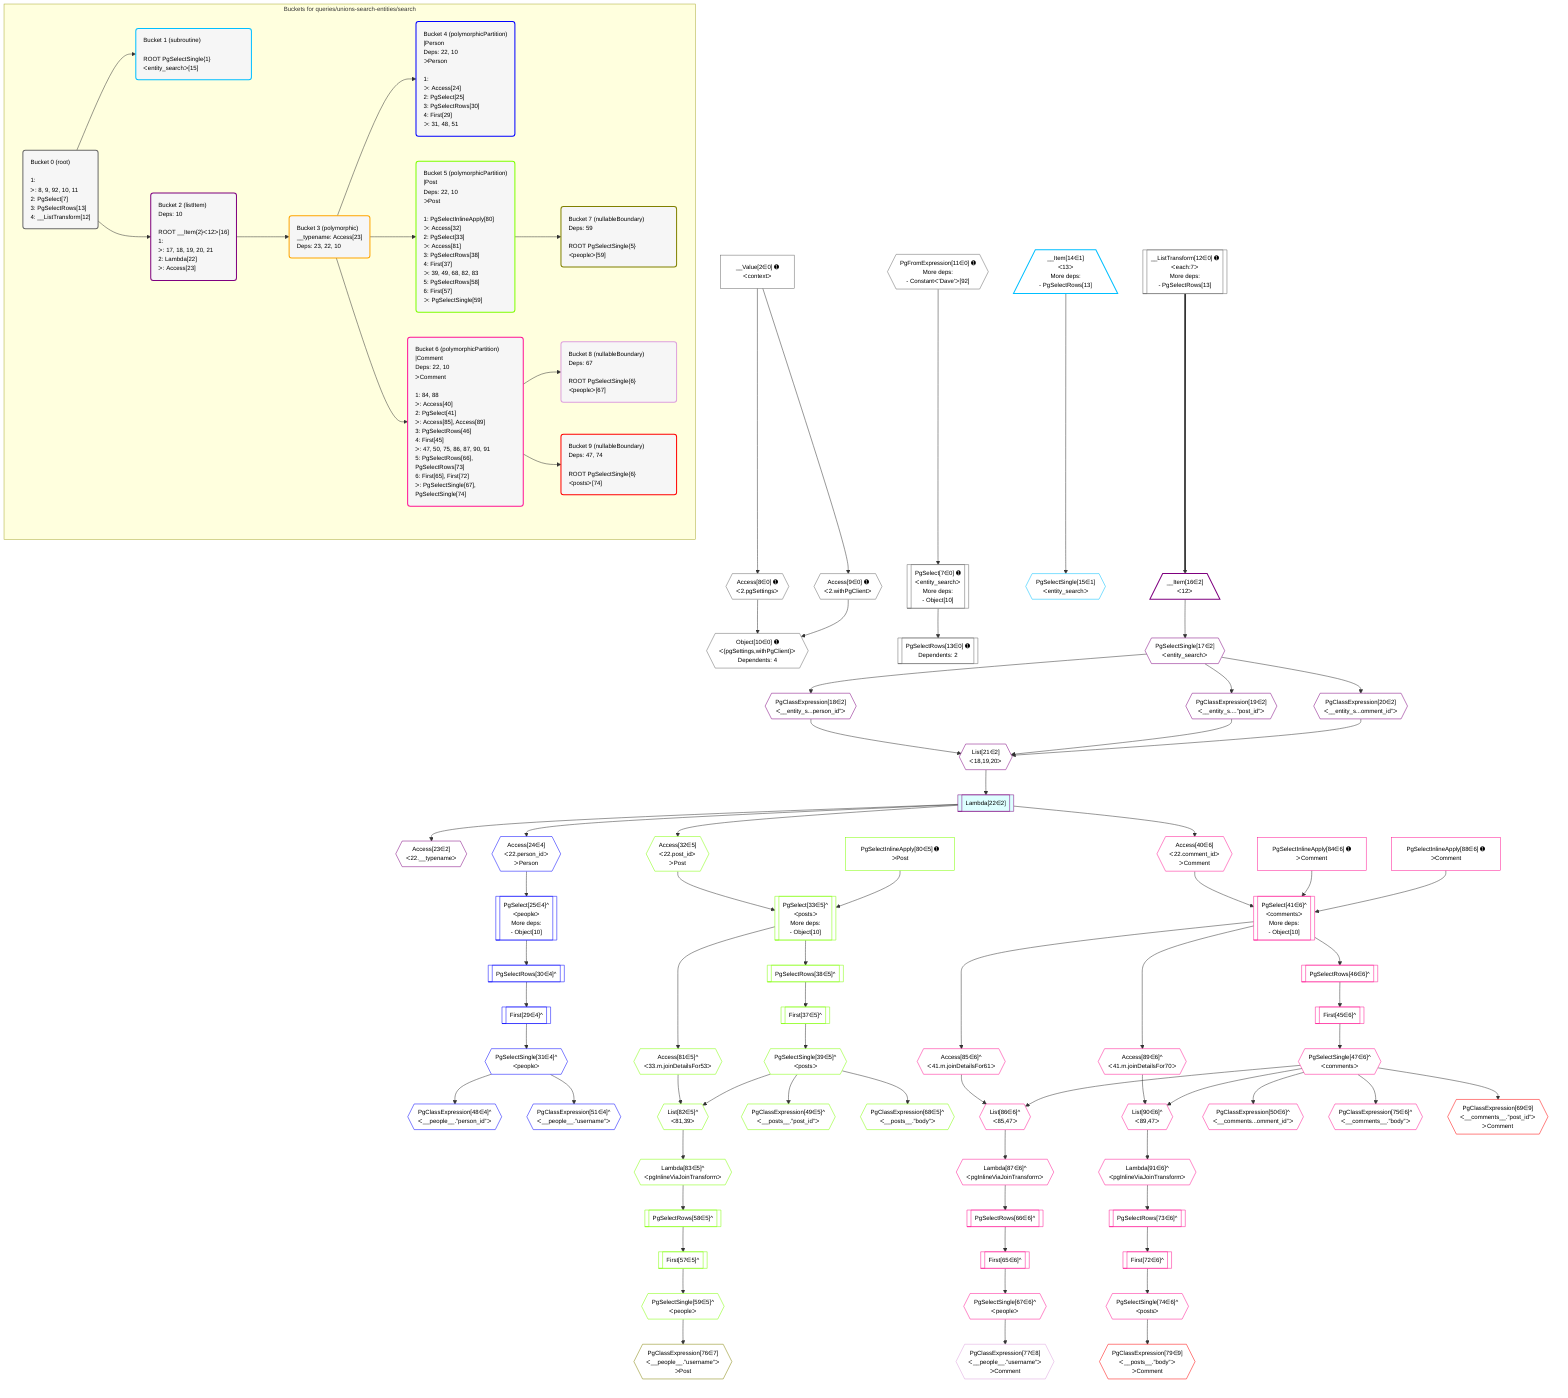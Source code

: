 %%{init: {'themeVariables': { 'fontSize': '12px'}}}%%
graph TD
    classDef path fill:#eee,stroke:#000,color:#000
    classDef plan fill:#fff,stroke-width:1px,color:#000
    classDef itemplan fill:#fff,stroke-width:2px,color:#000
    classDef unbatchedplan fill:#dff,stroke-width:1px,color:#000
    classDef sideeffectplan fill:#fcc,stroke-width:2px,color:#000
    classDef bucket fill:#f6f6f6,color:#000,stroke-width:2px,text-align:left

    subgraph "Buckets for queries/unions-search-entities/search"
    Bucket0("Bucket 0 (root)<br /><br />1: <br />ᐳ: 8, 9, 92, 10, 11<br />2: PgSelect[7]<br />3: PgSelectRows[13]<br />4: __ListTransform[12]"):::bucket
    Bucket1("Bucket 1 (subroutine)<br /><br />ROOT PgSelectSingle{1}ᐸentity_searchᐳ[15]"):::bucket
    Bucket2("Bucket 2 (listItem)<br />Deps: 10<br /><br />ROOT __Item{2}ᐸ12ᐳ[16]<br />1: <br />ᐳ: 17, 18, 19, 20, 21<br />2: Lambda[22]<br />ᐳ: Access[23]"):::bucket
    Bucket3("Bucket 3 (polymorphic)<br />__typename: Access[23]<br />Deps: 23, 22, 10"):::bucket
    Bucket4("Bucket 4 (polymorphicPartition)<br />|Person<br />Deps: 22, 10<br />ᐳPerson<br /><br />1: <br />ᐳ: Access[24]<br />2: PgSelect[25]<br />3: PgSelectRows[30]<br />4: First[29]<br />ᐳ: 31, 48, 51"):::bucket
    Bucket5("Bucket 5 (polymorphicPartition)<br />|Post<br />Deps: 22, 10<br />ᐳPost<br /><br />1: PgSelectInlineApply[80]<br />ᐳ: Access[32]<br />2: PgSelect[33]<br />ᐳ: Access[81]<br />3: PgSelectRows[38]<br />4: First[37]<br />ᐳ: 39, 49, 68, 82, 83<br />5: PgSelectRows[58]<br />6: First[57]<br />ᐳ: PgSelectSingle[59]"):::bucket
    Bucket6("Bucket 6 (polymorphicPartition)<br />|Comment<br />Deps: 22, 10<br />ᐳComment<br /><br />1: 84, 88<br />ᐳ: Access[40]<br />2: PgSelect[41]<br />ᐳ: Access[85], Access[89]<br />3: PgSelectRows[46]<br />4: First[45]<br />ᐳ: 47, 50, 75, 86, 87, 90, 91<br />5: PgSelectRows[66], PgSelectRows[73]<br />6: First[65], First[72]<br />ᐳ: PgSelectSingle[67], PgSelectSingle[74]"):::bucket
    Bucket7("Bucket 7 (nullableBoundary)<br />Deps: 59<br /><br />ROOT PgSelectSingle{5}ᐸpeopleᐳ[59]"):::bucket
    Bucket8("Bucket 8 (nullableBoundary)<br />Deps: 67<br /><br />ROOT PgSelectSingle{6}ᐸpeopleᐳ[67]"):::bucket
    Bucket9("Bucket 9 (nullableBoundary)<br />Deps: 47, 74<br /><br />ROOT PgSelectSingle{6}ᐸpostsᐳ[74]"):::bucket
    end
    Bucket0 --> Bucket1 & Bucket2
    Bucket2 --> Bucket3
    Bucket3 --> Bucket4 & Bucket5 & Bucket6
    Bucket5 --> Bucket7
    Bucket6 --> Bucket8 & Bucket9

    %% plan dependencies
    PgSelect7[["PgSelect[7∈0] ➊<br />ᐸentity_searchᐳ<br />More deps:<br />- Object[10]"]]:::plan
    PgFromExpression11{{"PgFromExpression[11∈0] ➊<br />More deps:<br />- Constantᐸ'Dave'ᐳ[92]"}}:::plan
    PgFromExpression11 --> PgSelect7
    Object10{{"Object[10∈0] ➊<br />ᐸ{pgSettings,withPgClient}ᐳ<br />Dependents: 4"}}:::plan
    Access8{{"Access[8∈0] ➊<br />ᐸ2.pgSettingsᐳ"}}:::plan
    Access9{{"Access[9∈0] ➊<br />ᐸ2.withPgClientᐳ"}}:::plan
    Access8 & Access9 --> Object10
    __Value2["__Value[2∈0] ➊<br />ᐸcontextᐳ"]:::plan
    __Value2 --> Access8
    __Value2 --> Access9
    __ListTransform12[["__ListTransform[12∈0] ➊<br />ᐸeach:7ᐳ<br />More deps:<br />- PgSelectRows[13]"]]:::plan
    PgSelectRows13[["PgSelectRows[13∈0] ➊<br />Dependents: 2"]]:::plan
    PgSelect7 --> PgSelectRows13
    __Item14[/"__Item[14∈1]<br />ᐸ13ᐳ<br />More deps:<br />- PgSelectRows[13]"\]:::itemplan
    PgSelectSingle15{{"PgSelectSingle[15∈1]<br />ᐸentity_searchᐳ"}}:::plan
    __Item14 --> PgSelectSingle15
    List21{{"List[21∈2]<br />ᐸ18,19,20ᐳ"}}:::plan
    PgClassExpression18{{"PgClassExpression[18∈2]<br />ᐸ__entity_s...person_id”ᐳ"}}:::plan
    PgClassExpression19{{"PgClassExpression[19∈2]<br />ᐸ__entity_s....”post_id”ᐳ"}}:::plan
    PgClassExpression20{{"PgClassExpression[20∈2]<br />ᐸ__entity_s...omment_id”ᐳ"}}:::plan
    PgClassExpression18 & PgClassExpression19 & PgClassExpression20 --> List21
    __Item16[/"__Item[16∈2]<br />ᐸ12ᐳ"\]:::itemplan
    __ListTransform12 ==> __Item16
    PgSelectSingle17{{"PgSelectSingle[17∈2]<br />ᐸentity_searchᐳ"}}:::plan
    __Item16 --> PgSelectSingle17
    PgSelectSingle17 --> PgClassExpression18
    PgSelectSingle17 --> PgClassExpression19
    PgSelectSingle17 --> PgClassExpression20
    Lambda22[["Lambda[22∈2]"]]:::unbatchedplan
    List21 --> Lambda22
    Access23{{"Access[23∈2]<br />ᐸ22.__typenameᐳ"}}:::plan
    Lambda22 --> Access23
    PgSelect25[["PgSelect[25∈4]^<br />ᐸpeopleᐳ<br />More deps:<br />- Object[10]"]]:::plan
    Access24{{"Access[24∈4]<br />ᐸ22.person_idᐳ<br />ᐳPerson"}}:::plan
    Access24 --> PgSelect25
    Lambda22 --> Access24
    First29[["First[29∈4]^"]]:::plan
    PgSelectRows30[["PgSelectRows[30∈4]^"]]:::plan
    PgSelectRows30 --> First29
    PgSelect25 --> PgSelectRows30
    PgSelectSingle31{{"PgSelectSingle[31∈4]^<br />ᐸpeopleᐳ"}}:::plan
    First29 --> PgSelectSingle31
    PgClassExpression48{{"PgClassExpression[48∈4]^<br />ᐸ__people__.”person_id”ᐳ"}}:::plan
    PgSelectSingle31 --> PgClassExpression48
    PgClassExpression51{{"PgClassExpression[51∈4]^<br />ᐸ__people__.”username”ᐳ"}}:::plan
    PgSelectSingle31 --> PgClassExpression51
    PgSelect33[["PgSelect[33∈5]^<br />ᐸpostsᐳ<br />More deps:<br />- Object[10]"]]:::plan
    Access32{{"Access[32∈5]<br />ᐸ22.post_idᐳ<br />ᐳPost"}}:::plan
    PgSelectInlineApply80["PgSelectInlineApply[80∈5] ➊<br />ᐳPost"]:::plan
    Access32 & PgSelectInlineApply80 --> PgSelect33
    List82{{"List[82∈5]^<br />ᐸ81,39ᐳ"}}:::plan
    Access81{{"Access[81∈5]^<br />ᐸ33.m.joinDetailsFor53ᐳ"}}:::plan
    PgSelectSingle39{{"PgSelectSingle[39∈5]^<br />ᐸpostsᐳ"}}:::plan
    Access81 & PgSelectSingle39 --> List82
    Lambda22 --> Access32
    First37[["First[37∈5]^"]]:::plan
    PgSelectRows38[["PgSelectRows[38∈5]^"]]:::plan
    PgSelectRows38 --> First37
    PgSelect33 --> PgSelectRows38
    First37 --> PgSelectSingle39
    PgClassExpression49{{"PgClassExpression[49∈5]^<br />ᐸ__posts__.”post_id”ᐳ"}}:::plan
    PgSelectSingle39 --> PgClassExpression49
    First57[["First[57∈5]^"]]:::plan
    PgSelectRows58[["PgSelectRows[58∈5]^"]]:::plan
    PgSelectRows58 --> First57
    Lambda83{{"Lambda[83∈5]^<br />ᐸpgInlineViaJoinTransformᐳ"}}:::plan
    Lambda83 --> PgSelectRows58
    PgSelectSingle59{{"PgSelectSingle[59∈5]^<br />ᐸpeopleᐳ"}}:::plan
    First57 --> PgSelectSingle59
    PgClassExpression68{{"PgClassExpression[68∈5]^<br />ᐸ__posts__.”body”ᐳ"}}:::plan
    PgSelectSingle39 --> PgClassExpression68
    PgSelect33 --> Access81
    List82 --> Lambda83
    PgSelect41[["PgSelect[41∈6]^<br />ᐸcommentsᐳ<br />More deps:<br />- Object[10]"]]:::plan
    Access40{{"Access[40∈6]<br />ᐸ22.comment_idᐳ<br />ᐳComment"}}:::plan
    PgSelectInlineApply84["PgSelectInlineApply[84∈6] ➊<br />ᐳComment"]:::plan
    PgSelectInlineApply88["PgSelectInlineApply[88∈6] ➊<br />ᐳComment"]:::plan
    Access40 & PgSelectInlineApply84 & PgSelectInlineApply88 --> PgSelect41
    List86{{"List[86∈6]^<br />ᐸ85,47ᐳ"}}:::plan
    Access85{{"Access[85∈6]^<br />ᐸ41.m.joinDetailsFor61ᐳ"}}:::plan
    PgSelectSingle47{{"PgSelectSingle[47∈6]^<br />ᐸcommentsᐳ"}}:::plan
    Access85 & PgSelectSingle47 --> List86
    List90{{"List[90∈6]^<br />ᐸ89,47ᐳ"}}:::plan
    Access89{{"Access[89∈6]^<br />ᐸ41.m.joinDetailsFor70ᐳ"}}:::plan
    Access89 & PgSelectSingle47 --> List90
    Lambda22 --> Access40
    First45[["First[45∈6]^"]]:::plan
    PgSelectRows46[["PgSelectRows[46∈6]^"]]:::plan
    PgSelectRows46 --> First45
    PgSelect41 --> PgSelectRows46
    First45 --> PgSelectSingle47
    PgClassExpression50{{"PgClassExpression[50∈6]^<br />ᐸ__comments...omment_id”ᐳ"}}:::plan
    PgSelectSingle47 --> PgClassExpression50
    First65[["First[65∈6]^"]]:::plan
    PgSelectRows66[["PgSelectRows[66∈6]^"]]:::plan
    PgSelectRows66 --> First65
    Lambda87{{"Lambda[87∈6]^<br />ᐸpgInlineViaJoinTransformᐳ"}}:::plan
    Lambda87 --> PgSelectRows66
    PgSelectSingle67{{"PgSelectSingle[67∈6]^<br />ᐸpeopleᐳ"}}:::plan
    First65 --> PgSelectSingle67
    First72[["First[72∈6]^"]]:::plan
    PgSelectRows73[["PgSelectRows[73∈6]^"]]:::plan
    PgSelectRows73 --> First72
    Lambda91{{"Lambda[91∈6]^<br />ᐸpgInlineViaJoinTransformᐳ"}}:::plan
    Lambda91 --> PgSelectRows73
    PgSelectSingle74{{"PgSelectSingle[74∈6]^<br />ᐸpostsᐳ"}}:::plan
    First72 --> PgSelectSingle74
    PgClassExpression75{{"PgClassExpression[75∈6]^<br />ᐸ__comments__.”body”ᐳ"}}:::plan
    PgSelectSingle47 --> PgClassExpression75
    PgSelect41 --> Access85
    List86 --> Lambda87
    PgSelect41 --> Access89
    List90 --> Lambda91
    PgClassExpression76{{"PgClassExpression[76∈7]<br />ᐸ__people__.”username”ᐳ<br />ᐳPost"}}:::plan
    PgSelectSingle59 --> PgClassExpression76
    PgClassExpression77{{"PgClassExpression[77∈8]<br />ᐸ__people__.”username”ᐳ<br />ᐳComment"}}:::plan
    PgSelectSingle67 --> PgClassExpression77
    PgClassExpression69{{"PgClassExpression[69∈9]<br />ᐸ__comments__.”post_id”ᐳ<br />ᐳComment"}}:::plan
    PgSelectSingle47 --> PgClassExpression69
    PgClassExpression79{{"PgClassExpression[79∈9]<br />ᐸ__posts__.”body”ᐳ<br />ᐳComment"}}:::plan
    PgSelectSingle74 --> PgClassExpression79

    %% define steps
    classDef bucket0 stroke:#696969
    class Bucket0,__Value2,PgSelect7,Access8,Access9,Object10,PgFromExpression11,__ListTransform12,PgSelectRows13 bucket0
    classDef bucket1 stroke:#00bfff
    class Bucket1,__Item14,PgSelectSingle15 bucket1
    classDef bucket2 stroke:#7f007f
    class Bucket2,__Item16,PgSelectSingle17,PgClassExpression18,PgClassExpression19,PgClassExpression20,List21,Lambda22,Access23 bucket2
    classDef bucket3 stroke:#ffa500
    class Bucket3 bucket3
    classDef bucket4 stroke:#0000ff
    class Bucket4,Access24,PgSelect25,First29,PgSelectRows30,PgSelectSingle31,PgClassExpression48,PgClassExpression51 bucket4
    classDef bucket5 stroke:#7fff00
    class Bucket5,Access32,PgSelect33,First37,PgSelectRows38,PgSelectSingle39,PgClassExpression49,First57,PgSelectRows58,PgSelectSingle59,PgClassExpression68,PgSelectInlineApply80,Access81,List82,Lambda83 bucket5
    classDef bucket6 stroke:#ff1493
    class Bucket6,Access40,PgSelect41,First45,PgSelectRows46,PgSelectSingle47,PgClassExpression50,First65,PgSelectRows66,PgSelectSingle67,First72,PgSelectRows73,PgSelectSingle74,PgClassExpression75,PgSelectInlineApply84,Access85,List86,Lambda87,PgSelectInlineApply88,Access89,List90,Lambda91 bucket6
    classDef bucket7 stroke:#808000
    class Bucket7,PgClassExpression76 bucket7
    classDef bucket8 stroke:#dda0dd
    class Bucket8,PgClassExpression77 bucket8
    classDef bucket9 stroke:#ff0000
    class Bucket9,PgClassExpression69,PgClassExpression79 bucket9